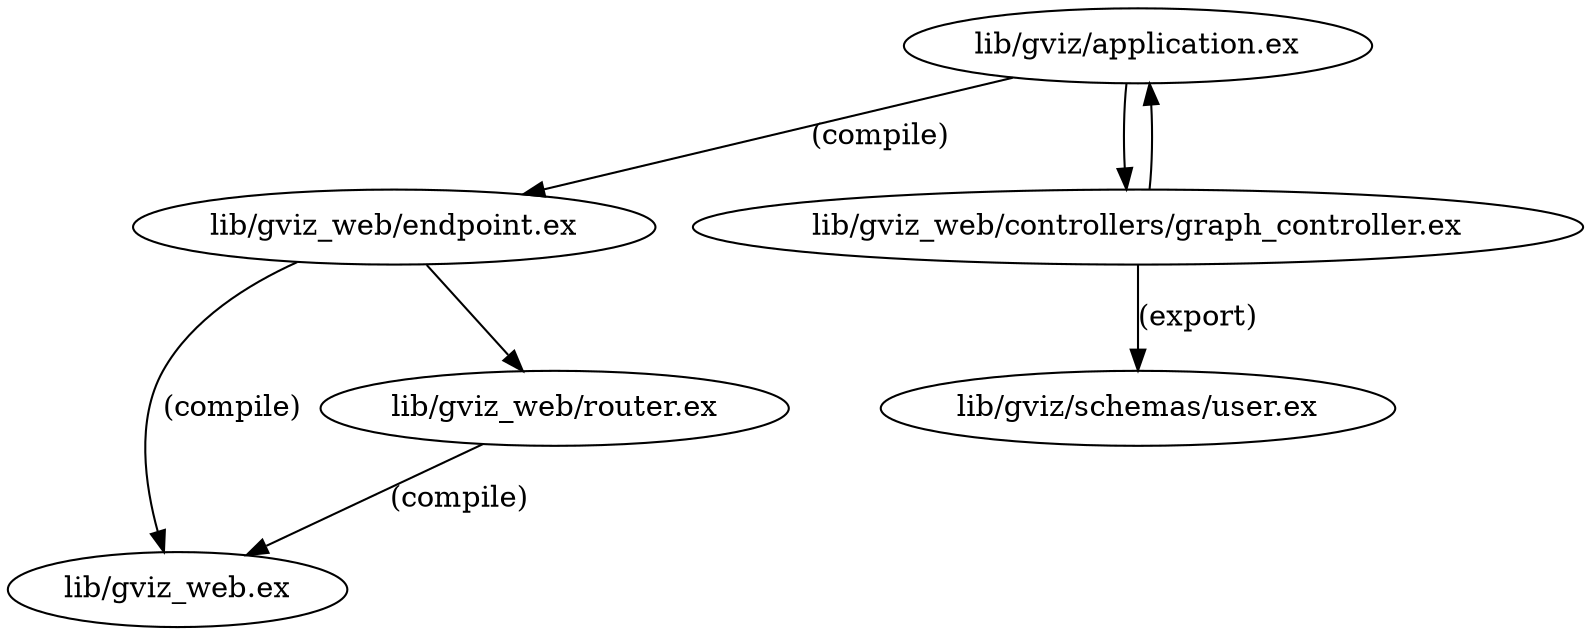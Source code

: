 digraph "xref graph" {
  "lib/gviz/application.ex" -> "lib/gviz_web/endpoint.ex" [label="(compile)"]
  "lib/gviz_web/endpoint.ex" -> "lib/gviz_web.ex" [label="(compile)"]
  "lib/gviz_web/endpoint.ex" -> "lib/gviz_web/router.ex"
  "lib/gviz_web/router.ex" -> "lib/gviz_web.ex" [label="(compile)"]
  "lib/gviz/application.ex" -> "lib/gviz_web/controllers/graph_controller.ex"
  "lib/gviz_web/controllers/graph_controller.ex" -> "lib/gviz/application.ex"
  "lib/gviz_web/controllers/graph_controller.ex" -> "lib/gviz/schemas/user.ex" [label="(export)"]
}
